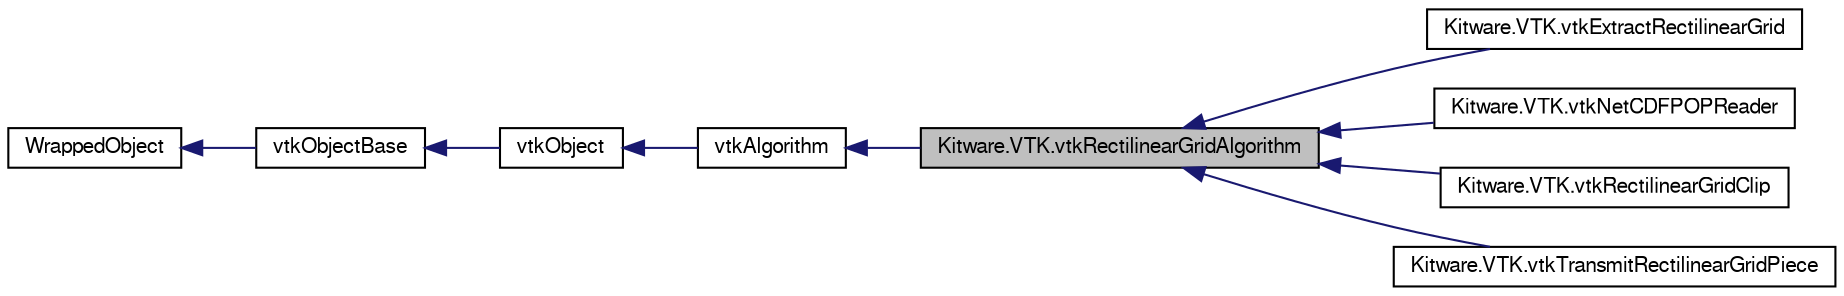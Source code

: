 digraph G
{
  bgcolor="transparent";
  edge [fontname="FreeSans",fontsize="10",labelfontname="FreeSans",labelfontsize="10"];
  node [fontname="FreeSans",fontsize="10",shape=record];
  rankdir="LR";
  Node1 [label="Kitware.VTK.vtkRectilinearGridAlgorithm",height=0.2,width=0.4,color="black", fillcolor="grey75", style="filled" fontcolor="black"];
  Node2 -> Node1 [dir="back",color="midnightblue",fontsize="10",style="solid",fontname="FreeSans"];
  Node2 [label="vtkAlgorithm",height=0.2,width=0.4,color="black",URL="$class_kitware_1_1_v_t_k_1_1vtk_algorithm.html",tooltip="vtkAlgorithm - Superclass for all sources, filters, and sinks in VTK."];
  Node3 -> Node2 [dir="back",color="midnightblue",fontsize="10",style="solid",fontname="FreeSans"];
  Node3 [label="vtkObject",height=0.2,width=0.4,color="black",URL="$class_kitware_1_1_v_t_k_1_1vtk_object.html",tooltip="vtkObject - abstract base class for most VTK objects"];
  Node4 -> Node3 [dir="back",color="midnightblue",fontsize="10",style="solid",fontname="FreeSans"];
  Node4 [label="vtkObjectBase",height=0.2,width=0.4,color="black",URL="$class_kitware_1_1_v_t_k_1_1vtk_object_base.html",tooltip="vtkObjectBase - abstract base class for most VTK objects"];
  Node5 -> Node4 [dir="back",color="midnightblue",fontsize="10",style="solid",fontname="FreeSans"];
  Node5 [label="WrappedObject",height=0.2,width=0.4,color="black",URL="$class_kitware_1_1_v_t_k_1_1_wrapped_object.html",tooltip="Base class for all the mummy wrapped classes in Kitware.VTK."];
  Node1 -> Node6 [dir="back",color="midnightblue",fontsize="10",style="solid",fontname="FreeSans"];
  Node6 [label="Kitware.VTK.vtkExtractRectilinearGrid",height=0.2,width=0.4,color="black",URL="$class_kitware_1_1_v_t_k_1_1vtk_extract_rectilinear_grid.html",tooltip="vtkExtractRectilinearGrid - Extract a sub grid (VOI) from the structured rectilinear dataset..."];
  Node1 -> Node7 [dir="back",color="midnightblue",fontsize="10",style="solid",fontname="FreeSans"];
  Node7 [label="Kitware.VTK.vtkNetCDFPOPReader",height=0.2,width=0.4,color="black",URL="$class_kitware_1_1_v_t_k_1_1vtk_net_c_d_f_p_o_p_reader.html",tooltip="vtkNetCDFPOPReader - read NetCDF files .Author Joshua Wu 09.15.2009"];
  Node1 -> Node8 [dir="back",color="midnightblue",fontsize="10",style="solid",fontname="FreeSans"];
  Node8 [label="Kitware.VTK.vtkRectilinearGridClip",height=0.2,width=0.4,color="black",URL="$class_kitware_1_1_v_t_k_1_1vtk_rectilinear_grid_clip.html",tooltip="vtkRectilinearGridClip - Reduces the image extent of the input."];
  Node1 -> Node9 [dir="back",color="midnightblue",fontsize="10",style="solid",fontname="FreeSans"];
  Node9 [label="Kitware.VTK.vtkTransmitRectilinearGridPiece",height=0.2,width=0.4,color="black",URL="$class_kitware_1_1_v_t_k_1_1vtk_transmit_rectilinear_grid_piece.html",tooltip="vtkTransmitRectilinearGridPiece - For parallel processing, restrict IO to the first process in the cl..."];
}
